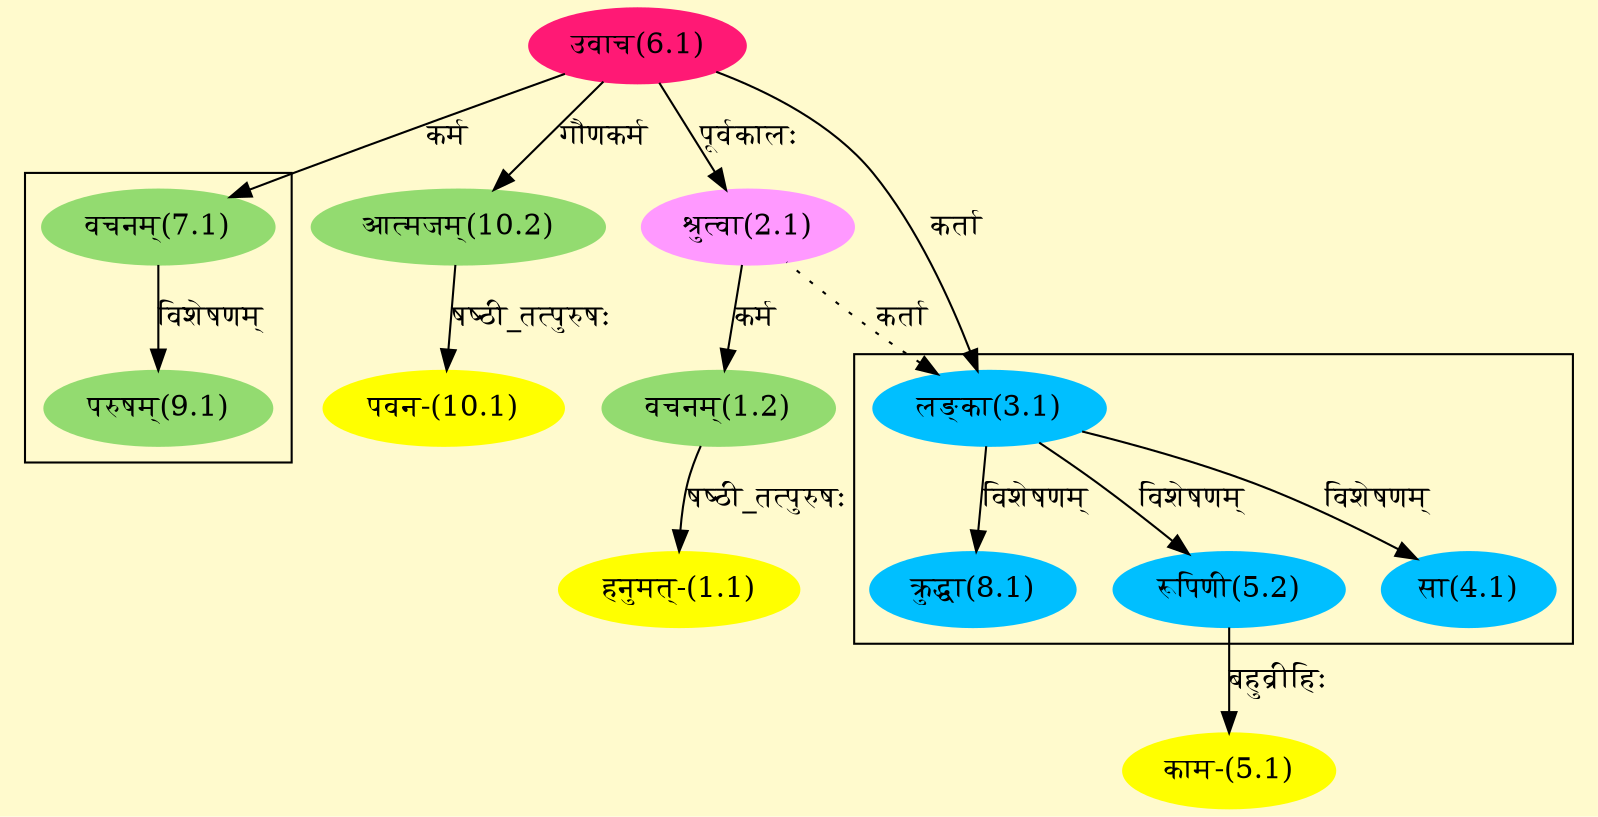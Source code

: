 digraph G{
rankdir=BT;
 compound=true;
 bgcolor="lemonchiffon1";

subgraph cluster_1{
Node4_1 [style=filled, color="#00BFFF" label = "सा(4.1)"]
Node3_1 [style=filled, color="#00BFFF" label = "लङ्का(3.1)"]
Node5_2 [style=filled, color="#00BFFF" label = "रूपिणी(5.2)"]
Node8_1 [style=filled, color="#00BFFF" label = "क्रुद्धा(8.1)"]

}

subgraph cluster_2{
Node9_1 [style=filled, color="#93DB70" label = "परुषम्(9.1)"]
Node7_1 [style=filled, color="#93DB70" label = "वचनम्(7.1)"]

}
Node1_1 [style=filled, color="#FFFF00" label = "हनुमत्-(1.1)"]
Node1_2 [style=filled, color="#93DB70" label = "वचनम्(1.2)"]
Node2_1 [style=filled, color="#FF99FF" label = "श्रुत्वा(2.1)"]
Node6_1 [style=filled, color="#FF1975" label = "उवाच(6.1)"]
Node3_1 [style=filled, color="#00BFFF" label = "लङ्का(3.1)"]
Node5_1 [style=filled, color="#FFFF00" label = "काम-(5.1)"]
Node5_2 [style=filled, color="#00BFFF" label = "रूपिणी(5.2)"]
Node [style=filled, color="" label = "()"]
Node7_1 [style=filled, color="#93DB70" label = "वचनम्(7.1)"]
Node10_1 [style=filled, color="#FFFF00" label = "पवन-(10.1)"]
Node10_2 [style=filled, color="#93DB70" label = "आत्मजम्(10.2)"]
/* Start of Relations section */

Node1_1 -> Node1_2 [  label="षष्ठी_तत्पुरुषः"  dir="back" ]
Node1_2 -> Node2_1 [  label="कर्म"  dir="back" ]
Node2_1 -> Node6_1 [  label="पूर्वकालः"  dir="back" ]
Node3_1 -> Node6_1 [  label="कर्ता"  dir="back" ]
Node3_1 -> Node2_1 [ style=dotted label="कर्ता"  dir="back" ]
Node4_1 -> Node3_1 [  label="विशेषणम्"  dir="back" ]
Node5_1 -> Node5_2 [  label="बहुव्रीहिः"  dir="back" ]
Node5_2 -> Node3_1 [  label="विशेषणम्"  dir="back" ]
Node7_1 -> Node6_1 [  label="कर्म"  dir="back" ]
Node8_1 -> Node3_1 [  label="विशेषणम्"  dir="back" ]
Node9_1 -> Node7_1 [  label="विशेषणम्"  dir="back" ]
Node10_1 -> Node10_2 [  label="षष्ठी_तत्पुरुषः"  dir="back" ]
Node10_2 -> Node6_1 [  label="गौणकर्म"  dir="back" ]
}
